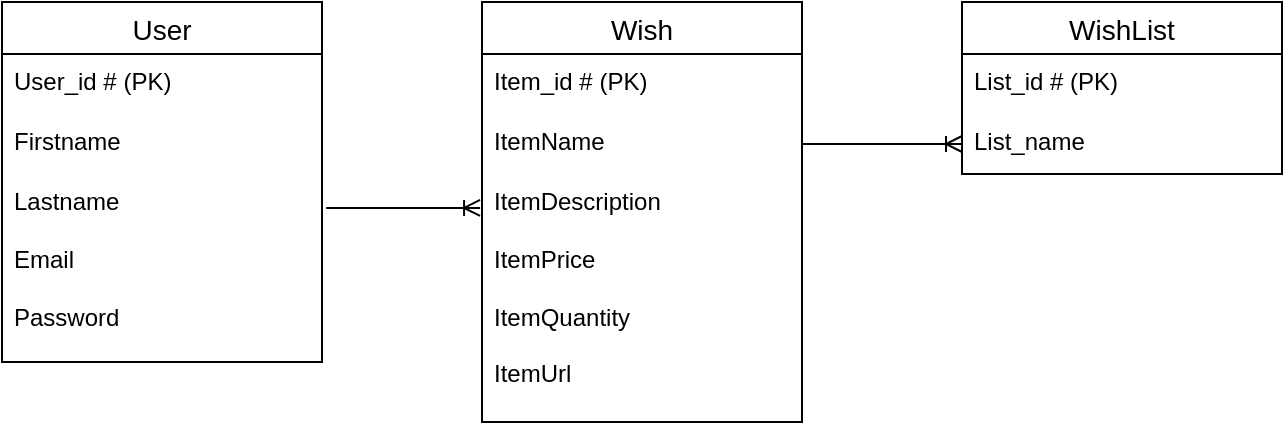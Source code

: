 <mxfile version="21.1.8" type="device">
  <diagram name="Side-1" id="2yTJycgBIEORYHtDOgcB">
    <mxGraphModel dx="901" dy="553" grid="1" gridSize="10" guides="1" tooltips="1" connect="1" arrows="1" fold="1" page="1" pageScale="1" pageWidth="827" pageHeight="1169" math="0" shadow="0">
      <root>
        <mxCell id="0" />
        <mxCell id="1" parent="0" />
        <mxCell id="AqLYbZ0z6UGBhNYr-cAE-14" value="User" style="swimlane;fontStyle=0;childLayout=stackLayout;horizontal=1;startSize=26;horizontalStack=0;resizeParent=1;resizeParentMax=0;resizeLast=0;collapsible=1;marginBottom=0;align=center;fontSize=14;" parent="1" vertex="1">
          <mxGeometry x="120" y="80" width="160" height="180" as="geometry" />
        </mxCell>
        <mxCell id="AqLYbZ0z6UGBhNYr-cAE-15" value="User_id # (PK)" style="text;strokeColor=none;fillColor=none;spacingLeft=4;spacingRight=4;overflow=hidden;rotatable=0;points=[[0,0.5],[1,0.5]];portConstraint=eastwest;fontSize=12;whiteSpace=wrap;html=1;" parent="AqLYbZ0z6UGBhNYr-cAE-14" vertex="1">
          <mxGeometry y="26" width="160" height="30" as="geometry" />
        </mxCell>
        <mxCell id="AqLYbZ0z6UGBhNYr-cAE-16" value="Firstname" style="text;strokeColor=none;fillColor=none;spacingLeft=4;spacingRight=4;overflow=hidden;rotatable=0;points=[[0,0.5],[1,0.5]];portConstraint=eastwest;fontSize=12;whiteSpace=wrap;html=1;" parent="AqLYbZ0z6UGBhNYr-cAE-14" vertex="1">
          <mxGeometry y="56" width="160" height="30" as="geometry" />
        </mxCell>
        <mxCell id="AqLYbZ0z6UGBhNYr-cAE-17" value="Lastname&lt;br&gt;&lt;br&gt;Email&lt;br&gt;&lt;br&gt;Password" style="text;strokeColor=none;fillColor=none;spacingLeft=4;spacingRight=4;overflow=hidden;rotatable=0;points=[[0,0.5],[1,0.5]];portConstraint=eastwest;fontSize=12;whiteSpace=wrap;html=1;" parent="AqLYbZ0z6UGBhNYr-cAE-14" vertex="1">
          <mxGeometry y="86" width="160" height="94" as="geometry" />
        </mxCell>
        <mxCell id="AqLYbZ0z6UGBhNYr-cAE-18" value="Wish" style="swimlane;fontStyle=0;childLayout=stackLayout;horizontal=1;startSize=26;horizontalStack=0;resizeParent=1;resizeParentMax=0;resizeLast=0;collapsible=1;marginBottom=0;align=center;fontSize=14;" parent="1" vertex="1">
          <mxGeometry x="360" y="80" width="160" height="210" as="geometry" />
        </mxCell>
        <mxCell id="AqLYbZ0z6UGBhNYr-cAE-19" value="Item_id # (PK)" style="text;strokeColor=none;fillColor=none;spacingLeft=4;spacingRight=4;overflow=hidden;rotatable=0;points=[[0,0.5],[1,0.5]];portConstraint=eastwest;fontSize=12;whiteSpace=wrap;html=1;" parent="AqLYbZ0z6UGBhNYr-cAE-18" vertex="1">
          <mxGeometry y="26" width="160" height="30" as="geometry" />
        </mxCell>
        <mxCell id="AqLYbZ0z6UGBhNYr-cAE-20" value="ItemName" style="text;strokeColor=none;fillColor=none;spacingLeft=4;spacingRight=4;overflow=hidden;rotatable=0;points=[[0,0.5],[1,0.5]];portConstraint=eastwest;fontSize=12;whiteSpace=wrap;html=1;" parent="AqLYbZ0z6UGBhNYr-cAE-18" vertex="1">
          <mxGeometry y="56" width="160" height="30" as="geometry" />
        </mxCell>
        <mxCell id="AqLYbZ0z6UGBhNYr-cAE-21" value="ItemDescription&lt;br&gt;&lt;br&gt;ItemPrice&lt;br&gt;&lt;br&gt;ItemQuantity&lt;br&gt;&lt;br&gt;ItemUrl" style="text;strokeColor=none;fillColor=none;spacingLeft=4;spacingRight=4;overflow=hidden;rotatable=0;points=[[0,0.5],[1,0.5]];portConstraint=eastwest;fontSize=12;whiteSpace=wrap;html=1;" parent="AqLYbZ0z6UGBhNYr-cAE-18" vertex="1">
          <mxGeometry y="86" width="160" height="124" as="geometry" />
        </mxCell>
        <mxCell id="AqLYbZ0z6UGBhNYr-cAE-22" value="WishList" style="swimlane;fontStyle=0;childLayout=stackLayout;horizontal=1;startSize=26;horizontalStack=0;resizeParent=1;resizeParentMax=0;resizeLast=0;collapsible=1;marginBottom=0;align=center;fontSize=14;" parent="1" vertex="1">
          <mxGeometry x="600" y="80" width="160" height="86" as="geometry" />
        </mxCell>
        <mxCell id="AqLYbZ0z6UGBhNYr-cAE-23" value="List_id # (PK)" style="text;strokeColor=none;fillColor=none;spacingLeft=4;spacingRight=4;overflow=hidden;rotatable=0;points=[[0,0.5],[1,0.5]];portConstraint=eastwest;fontSize=12;whiteSpace=wrap;html=1;" parent="AqLYbZ0z6UGBhNYr-cAE-22" vertex="1">
          <mxGeometry y="26" width="160" height="30" as="geometry" />
        </mxCell>
        <mxCell id="AqLYbZ0z6UGBhNYr-cAE-24" value="List_name" style="text;strokeColor=none;fillColor=none;spacingLeft=4;spacingRight=4;overflow=hidden;rotatable=0;points=[[0,0.5],[1,0.5]];portConstraint=eastwest;fontSize=12;whiteSpace=wrap;html=1;" parent="AqLYbZ0z6UGBhNYr-cAE-22" vertex="1">
          <mxGeometry y="56" width="160" height="30" as="geometry" />
        </mxCell>
        <mxCell id="AqLYbZ0z6UGBhNYr-cAE-34" value="" style="edgeStyle=entityRelationEdgeStyle;fontSize=12;html=1;endArrow=ERoneToMany;rounded=0;exitX=1.013;exitY=0.181;exitDx=0;exitDy=0;exitPerimeter=0;entryX=-0.006;entryY=0.137;entryDx=0;entryDy=0;entryPerimeter=0;" parent="1" source="AqLYbZ0z6UGBhNYr-cAE-17" target="AqLYbZ0z6UGBhNYr-cAE-21" edge="1">
          <mxGeometry width="100" height="100" relative="1" as="geometry">
            <mxPoint x="450" y="330" as="sourcePoint" />
            <mxPoint x="550" y="230" as="targetPoint" />
          </mxGeometry>
        </mxCell>
        <mxCell id="AqLYbZ0z6UGBhNYr-cAE-35" value="" style="edgeStyle=entityRelationEdgeStyle;fontSize=12;html=1;endArrow=ERoneToMany;rounded=0;exitX=1;exitY=0.5;exitDx=0;exitDy=0;entryX=0;entryY=0.5;entryDx=0;entryDy=0;" parent="1" source="AqLYbZ0z6UGBhNYr-cAE-20" target="AqLYbZ0z6UGBhNYr-cAE-24" edge="1">
          <mxGeometry width="100" height="100" relative="1" as="geometry">
            <mxPoint x="450" y="330" as="sourcePoint" />
            <mxPoint x="550" y="230" as="targetPoint" />
          </mxGeometry>
        </mxCell>
      </root>
    </mxGraphModel>
  </diagram>
</mxfile>
